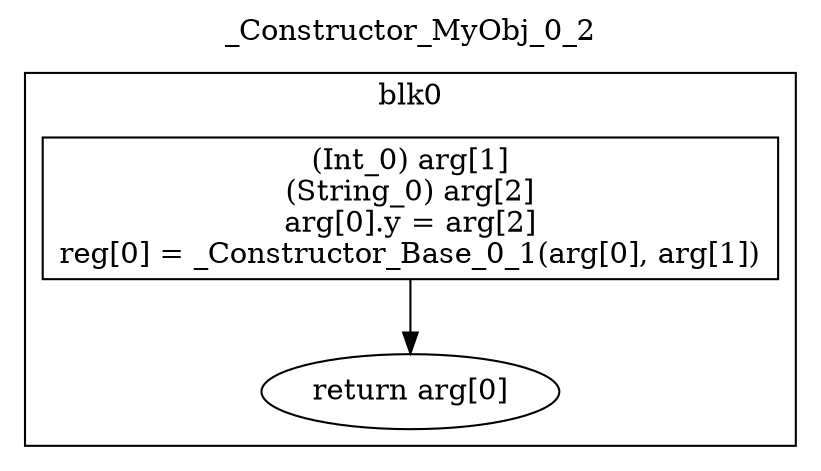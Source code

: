 digraph {
  rankdir=TB;
  b0_l0 -> b0_ret
  b0_l0 [label="(Int_0) arg[1]\n(String_0) arg[2]\narg[0].y = arg[2]\nreg[0] = _Constructor_Base_0_1(arg[0], arg[1])\n", shape=box]
  b0_ret [label="return arg[0]"]
  subgraph cluster_b0 {
    label = "blk0";
    b0_l0;
    b0_ret;
  }
  labelloc="t"
  label="_Constructor_MyObj_0_2"
}